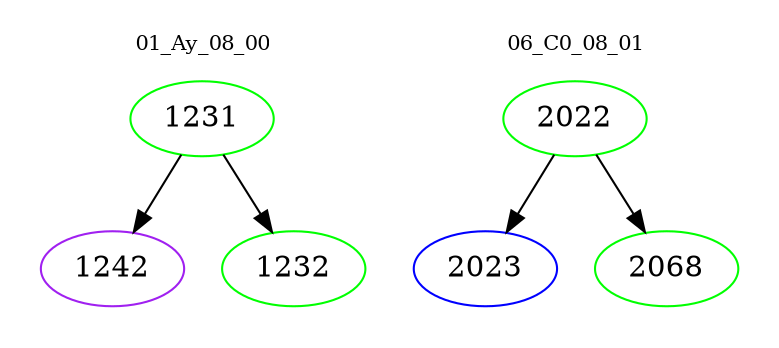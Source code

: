 digraph{
subgraph cluster_0 {
color = white
label = "01_Ay_08_00";
fontsize=10;
T0_1231 [label="1231", color="green"]
T0_1231 -> T0_1242 [color="black"]
T0_1242 [label="1242", color="purple"]
T0_1231 -> T0_1232 [color="black"]
T0_1232 [label="1232", color="green"]
}
subgraph cluster_1 {
color = white
label = "06_C0_08_01";
fontsize=10;
T1_2022 [label="2022", color="green"]
T1_2022 -> T1_2023 [color="black"]
T1_2023 [label="2023", color="blue"]
T1_2022 -> T1_2068 [color="black"]
T1_2068 [label="2068", color="green"]
}
}
